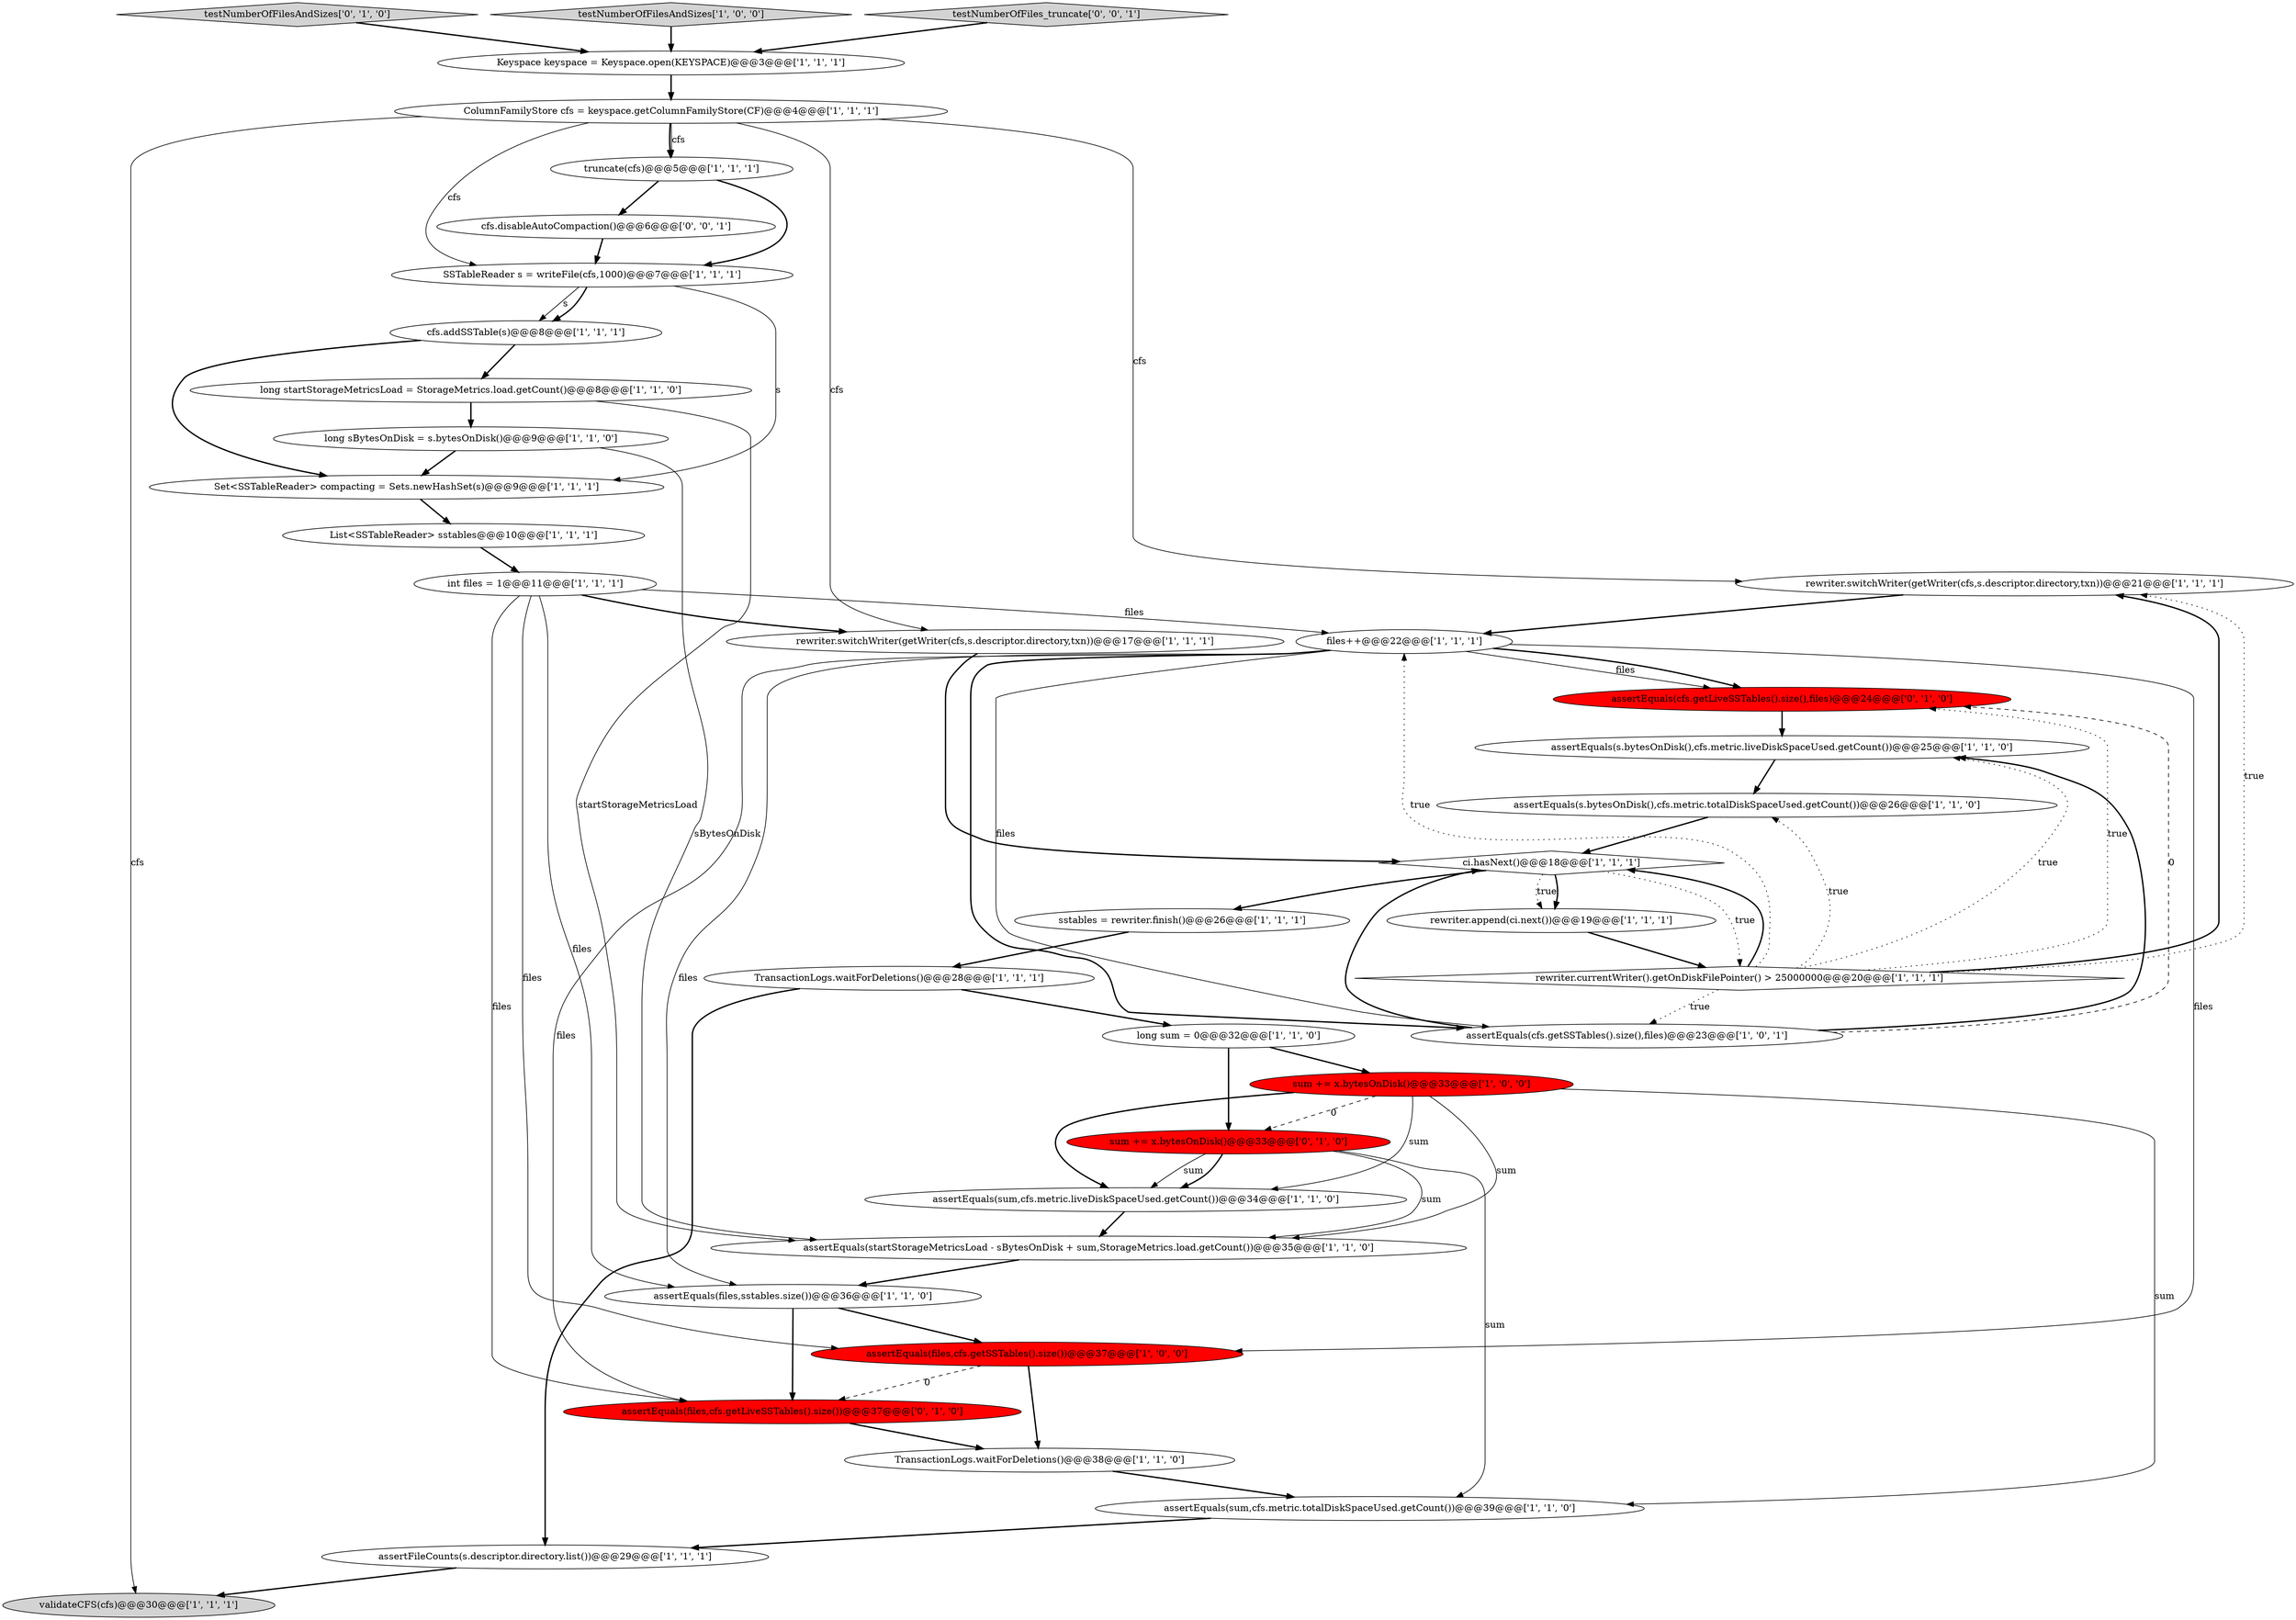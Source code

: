 digraph {
3 [style = filled, label = "ColumnFamilyStore cfs = keyspace.getColumnFamilyStore(CF)@@@4@@@['1', '1', '1']", fillcolor = white, shape = ellipse image = "AAA0AAABBB1BBB"];
22 [style = filled, label = "int files = 1@@@11@@@['1', '1', '1']", fillcolor = white, shape = ellipse image = "AAA0AAABBB1BBB"];
6 [style = filled, label = "long startStorageMetricsLoad = StorageMetrics.load.getCount()@@@8@@@['1', '1', '0']", fillcolor = white, shape = ellipse image = "AAA0AAABBB1BBB"];
34 [style = filled, label = "testNumberOfFilesAndSizes['0', '1', '0']", fillcolor = lightgray, shape = diamond image = "AAA0AAABBB2BBB"];
9 [style = filled, label = "assertEquals(files,cfs.getSSTables().size())@@@37@@@['1', '0', '0']", fillcolor = red, shape = ellipse image = "AAA1AAABBB1BBB"];
32 [style = filled, label = "assertEquals(cfs.getLiveSSTables().size(),files)@@@24@@@['0', '1', '0']", fillcolor = red, shape = ellipse image = "AAA1AAABBB2BBB"];
13 [style = filled, label = "assertEquals(files,sstables.size())@@@36@@@['1', '1', '0']", fillcolor = white, shape = ellipse image = "AAA0AAABBB1BBB"];
21 [style = filled, label = "TransactionLogs.waitForDeletions()@@@28@@@['1', '1', '1']", fillcolor = white, shape = ellipse image = "AAA0AAABBB1BBB"];
17 [style = filled, label = "long sBytesOnDisk = s.bytesOnDisk()@@@9@@@['1', '1', '0']", fillcolor = white, shape = ellipse image = "AAA0AAABBB1BBB"];
18 [style = filled, label = "assertEquals(sum,cfs.metric.totalDiskSpaceUsed.getCount())@@@39@@@['1', '1', '0']", fillcolor = white, shape = ellipse image = "AAA0AAABBB1BBB"];
25 [style = filled, label = "testNumberOfFilesAndSizes['1', '0', '0']", fillcolor = lightgray, shape = diamond image = "AAA0AAABBB1BBB"];
10 [style = filled, label = "assertEquals(startStorageMetricsLoad - sBytesOnDisk + sum,StorageMetrics.load.getCount())@@@35@@@['1', '1', '0']", fillcolor = white, shape = ellipse image = "AAA0AAABBB1BBB"];
30 [style = filled, label = "sstables = rewriter.finish()@@@26@@@['1', '1', '1']", fillcolor = white, shape = ellipse image = "AAA0AAABBB1BBB"];
33 [style = filled, label = "assertEquals(files,cfs.getLiveSSTables().size())@@@37@@@['0', '1', '0']", fillcolor = red, shape = ellipse image = "AAA1AAABBB2BBB"];
27 [style = filled, label = "rewriter.switchWriter(getWriter(cfs,s.descriptor.directory,txn))@@@21@@@['1', '1', '1']", fillcolor = white, shape = ellipse image = "AAA0AAABBB1BBB"];
0 [style = filled, label = "files++@@@22@@@['1', '1', '1']", fillcolor = white, shape = ellipse image = "AAA0AAABBB1BBB"];
2 [style = filled, label = "rewriter.append(ci.next())@@@19@@@['1', '1', '1']", fillcolor = white, shape = ellipse image = "AAA0AAABBB1BBB"];
11 [style = filled, label = "assertFileCounts(s.descriptor.directory.list())@@@29@@@['1', '1', '1']", fillcolor = white, shape = ellipse image = "AAA0AAABBB1BBB"];
29 [style = filled, label = "rewriter.switchWriter(getWriter(cfs,s.descriptor.directory,txn))@@@17@@@['1', '1', '1']", fillcolor = white, shape = ellipse image = "AAA0AAABBB1BBB"];
1 [style = filled, label = "assertEquals(s.bytesOnDisk(),cfs.metric.totalDiskSpaceUsed.getCount())@@@26@@@['1', '1', '0']", fillcolor = white, shape = ellipse image = "AAA0AAABBB1BBB"];
24 [style = filled, label = "assertEquals(sum,cfs.metric.liveDiskSpaceUsed.getCount())@@@34@@@['1', '1', '0']", fillcolor = white, shape = ellipse image = "AAA0AAABBB1BBB"];
14 [style = filled, label = "long sum = 0@@@32@@@['1', '1', '0']", fillcolor = white, shape = ellipse image = "AAA0AAABBB1BBB"];
35 [style = filled, label = "sum += x.bytesOnDisk()@@@33@@@['0', '1', '0']", fillcolor = red, shape = ellipse image = "AAA1AAABBB2BBB"];
20 [style = filled, label = "assertEquals(s.bytesOnDisk(),cfs.metric.liveDiskSpaceUsed.getCount())@@@25@@@['1', '1', '0']", fillcolor = white, shape = ellipse image = "AAA0AAABBB1BBB"];
36 [style = filled, label = "cfs.disableAutoCompaction()@@@6@@@['0', '0', '1']", fillcolor = white, shape = ellipse image = "AAA0AAABBB3BBB"];
12 [style = filled, label = "assertEquals(cfs.getSSTables().size(),files)@@@23@@@['1', '0', '1']", fillcolor = white, shape = ellipse image = "AAA0AAABBB1BBB"];
15 [style = filled, label = "sum += x.bytesOnDisk()@@@33@@@['1', '0', '0']", fillcolor = red, shape = ellipse image = "AAA1AAABBB1BBB"];
7 [style = filled, label = "validateCFS(cfs)@@@30@@@['1', '1', '1']", fillcolor = lightgray, shape = ellipse image = "AAA0AAABBB1BBB"];
19 [style = filled, label = "truncate(cfs)@@@5@@@['1', '1', '1']", fillcolor = white, shape = ellipse image = "AAA0AAABBB1BBB"];
16 [style = filled, label = "TransactionLogs.waitForDeletions()@@@38@@@['1', '1', '0']", fillcolor = white, shape = ellipse image = "AAA0AAABBB1BBB"];
31 [style = filled, label = "cfs.addSSTable(s)@@@8@@@['1', '1', '1']", fillcolor = white, shape = ellipse image = "AAA0AAABBB1BBB"];
8 [style = filled, label = "ci.hasNext()@@@18@@@['1', '1', '1']", fillcolor = white, shape = diamond image = "AAA0AAABBB1BBB"];
23 [style = filled, label = "rewriter.currentWriter().getOnDiskFilePointer() > 25000000@@@20@@@['1', '1', '1']", fillcolor = white, shape = diamond image = "AAA0AAABBB1BBB"];
4 [style = filled, label = "Keyspace keyspace = Keyspace.open(KEYSPACE)@@@3@@@['1', '1', '1']", fillcolor = white, shape = ellipse image = "AAA0AAABBB1BBB"];
28 [style = filled, label = "Set<SSTableReader> compacting = Sets.newHashSet(s)@@@9@@@['1', '1', '1']", fillcolor = white, shape = ellipse image = "AAA0AAABBB1BBB"];
37 [style = filled, label = "testNumberOfFiles_truncate['0', '0', '1']", fillcolor = lightgray, shape = diamond image = "AAA0AAABBB3BBB"];
26 [style = filled, label = "List<SSTableReader> sstables@@@10@@@['1', '1', '1']", fillcolor = white, shape = ellipse image = "AAA0AAABBB1BBB"];
5 [style = filled, label = "SSTableReader s = writeFile(cfs,1000)@@@7@@@['1', '1', '1']", fillcolor = white, shape = ellipse image = "AAA0AAABBB1BBB"];
24->10 [style = bold, label=""];
6->17 [style = bold, label=""];
8->30 [style = bold, label=""];
4->3 [style = bold, label=""];
29->8 [style = bold, label=""];
33->16 [style = bold, label=""];
16->18 [style = bold, label=""];
1->8 [style = bold, label=""];
23->27 [style = bold, label=""];
27->0 [style = bold, label=""];
14->35 [style = bold, label=""];
15->24 [style = solid, label="sum"];
0->32 [style = solid, label="files"];
35->18 [style = solid, label="sum"];
0->9 [style = solid, label="files"];
8->2 [style = dotted, label="true"];
35->24 [style = solid, label="sum"];
0->12 [style = bold, label=""];
22->33 [style = solid, label="files"];
18->11 [style = bold, label=""];
12->32 [style = dashed, label="0"];
15->10 [style = solid, label="sum"];
22->29 [style = bold, label=""];
12->20 [style = bold, label=""];
25->4 [style = bold, label=""];
8->23 [style = dotted, label="true"];
28->26 [style = bold, label=""];
19->36 [style = bold, label=""];
35->10 [style = solid, label="sum"];
20->1 [style = bold, label=""];
3->29 [style = solid, label="cfs"];
23->8 [style = bold, label=""];
9->16 [style = bold, label=""];
37->4 [style = bold, label=""];
26->22 [style = bold, label=""];
0->13 [style = solid, label="files"];
35->24 [style = bold, label=""];
9->33 [style = dashed, label="0"];
3->27 [style = solid, label="cfs"];
5->31 [style = solid, label="s"];
23->32 [style = dotted, label="true"];
15->35 [style = dashed, label="0"];
19->5 [style = bold, label=""];
2->23 [style = bold, label=""];
22->0 [style = solid, label="files"];
23->20 [style = dotted, label="true"];
17->28 [style = bold, label=""];
30->21 [style = bold, label=""];
3->7 [style = solid, label="cfs"];
5->28 [style = solid, label="s"];
23->1 [style = dotted, label="true"];
31->6 [style = bold, label=""];
5->31 [style = bold, label=""];
3->19 [style = bold, label=""];
8->2 [style = bold, label=""];
10->13 [style = bold, label=""];
21->11 [style = bold, label=""];
6->10 [style = solid, label="startStorageMetricsLoad"];
12->8 [style = bold, label=""];
15->24 [style = bold, label=""];
22->9 [style = solid, label="files"];
23->27 [style = dotted, label="true"];
15->18 [style = solid, label="sum"];
22->13 [style = solid, label="files"];
3->5 [style = solid, label="cfs"];
34->4 [style = bold, label=""];
14->15 [style = bold, label=""];
36->5 [style = bold, label=""];
0->12 [style = solid, label="files"];
13->9 [style = bold, label=""];
31->28 [style = bold, label=""];
0->32 [style = bold, label=""];
0->33 [style = solid, label="files"];
13->33 [style = bold, label=""];
23->12 [style = dotted, label="true"];
32->20 [style = bold, label=""];
23->0 [style = dotted, label="true"];
17->10 [style = solid, label="sBytesOnDisk"];
11->7 [style = bold, label=""];
3->19 [style = solid, label="cfs"];
21->14 [style = bold, label=""];
}
